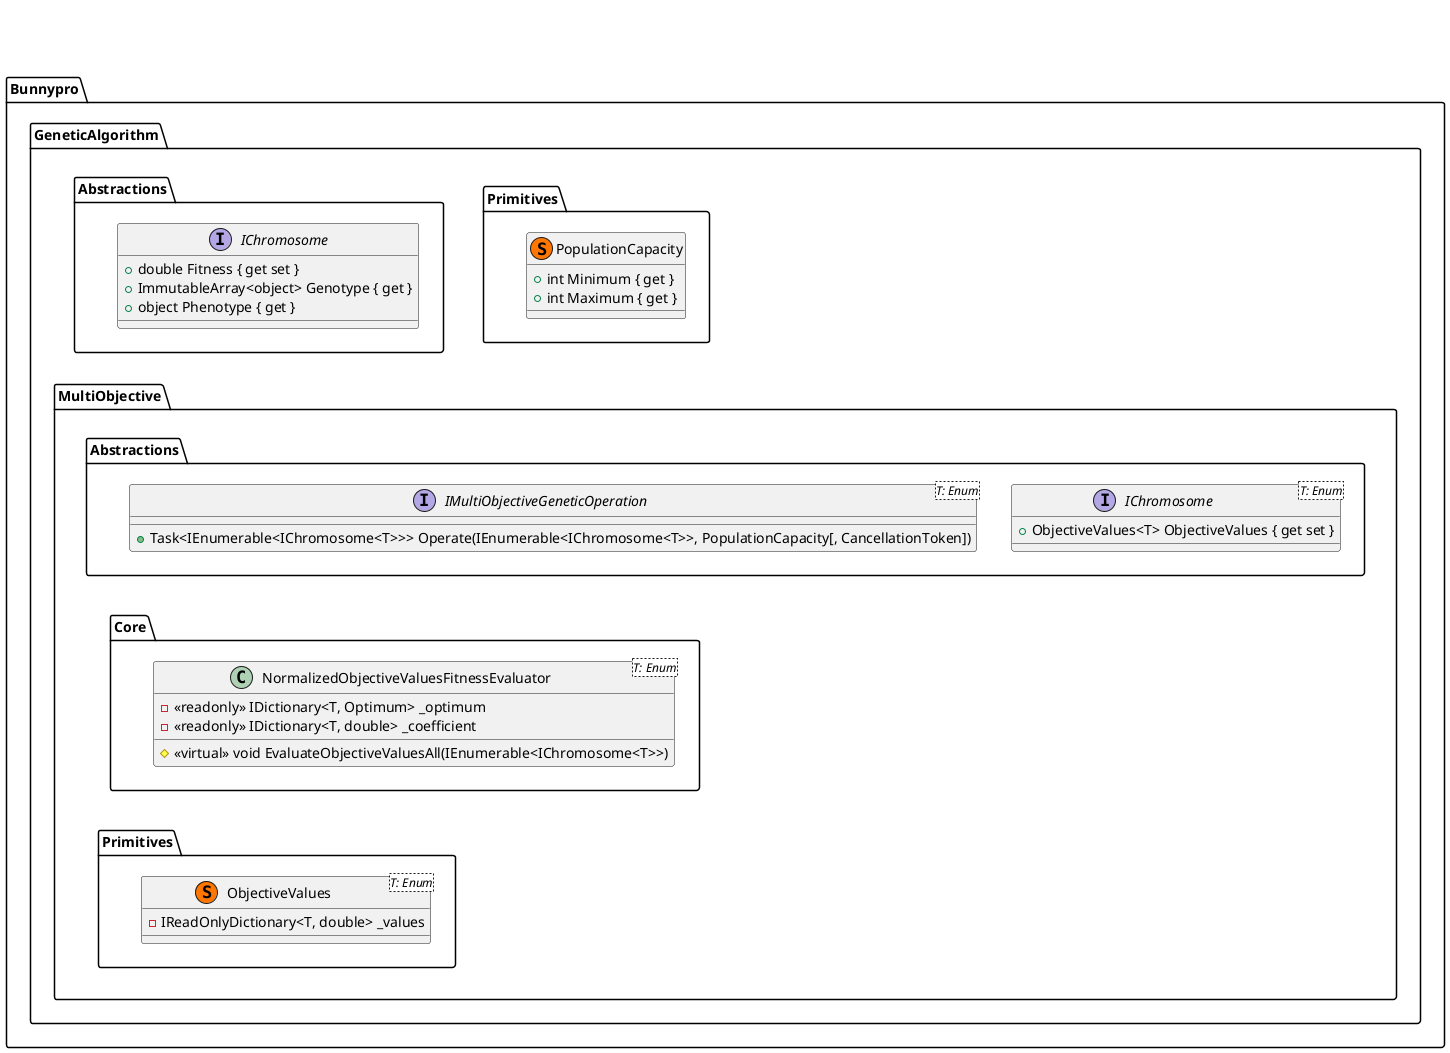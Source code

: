 @startuml

namespace Bunnypro.GeneticAlgorithm.Primitives {
    class PopulationCapacity <<(S,#FF7700)>>
    {
        +int Minimum { get }
        +int Maximum { get }
    }
}

namespace Bunnypro.GeneticAlgorithm.Abstractions {
    interface IChromosome
    {
        +double Fitness { get set }
        +ImmutableArray<object> Genotype { get }
        +object Phenotype { get }
    }
}

namespace Bunnypro.GeneticAlgorithm.MultiObjective.Primitives {
    class ObjectiveValues<T: Enum> <<(S,#FF7700)>>
    {
        -IReadOnlyDictionary<T, double> _values
    }
}

namespace Bunnypro.GeneticAlgorithm.MultiObjective.Abstractions {    
    interface IChromosome<T: Enum>
    {
        +ObjectiveValues<T> ObjectiveValues { get set }
    }
    
    interface IMultiObjectiveGeneticOperation<T: Enum>
    {
        +Task<IEnumerable<IChromosome<T>>> Operate(IEnumerable<IChromosome<T>>, PopulationCapacity[, CancellationToken])
    }
}

namespace Bunnypro.GeneticAlgorithm.MultiObjective.Core {    
    class NormalizedObjectiveValuesFitnessEvaluator<T: Enum>
    {
        -<<readonly>> IDictionary<T, Optimum> _optimum
        -<<readonly>> IDictionary<T, double> _coefficient
        #<<virtual>> void EvaluateObjectiveValuesAll(IEnumerable<IChromosome<T>>)
    }
}

Bunnypro.GeneticAlgorithm.Primitives -[hidden]> Bunnypro.GeneticAlgorithm.Abstractions
Bunnypro.GeneticAlgorithm.Primitives -[hidden]> Bunnypro.GeneticAlgorithm.MultiObjective.Abstractions
Bunnypro.GeneticAlgorithm.Abstractions --[hidden]> Bunnypro.GeneticAlgorithm.MultiObjective.Abstractions
Bunnypro.GeneticAlgorithm.MultiObjective.Abstractions --[hidden]> Bunnypro.GeneticAlgorithm.MultiObjective.Core
Bunnypro.GeneticAlgorithm.MultiObjective.Core --[hidden]> Bunnypro.GeneticAlgorithm.MultiObjective.Primitives
Bunnypro.GeneticAlgorithm.MultiObjective.Abstractions -[hidden]> Bunnypro.GeneticAlgorithm.MultiObjective.Primitives

@enduml